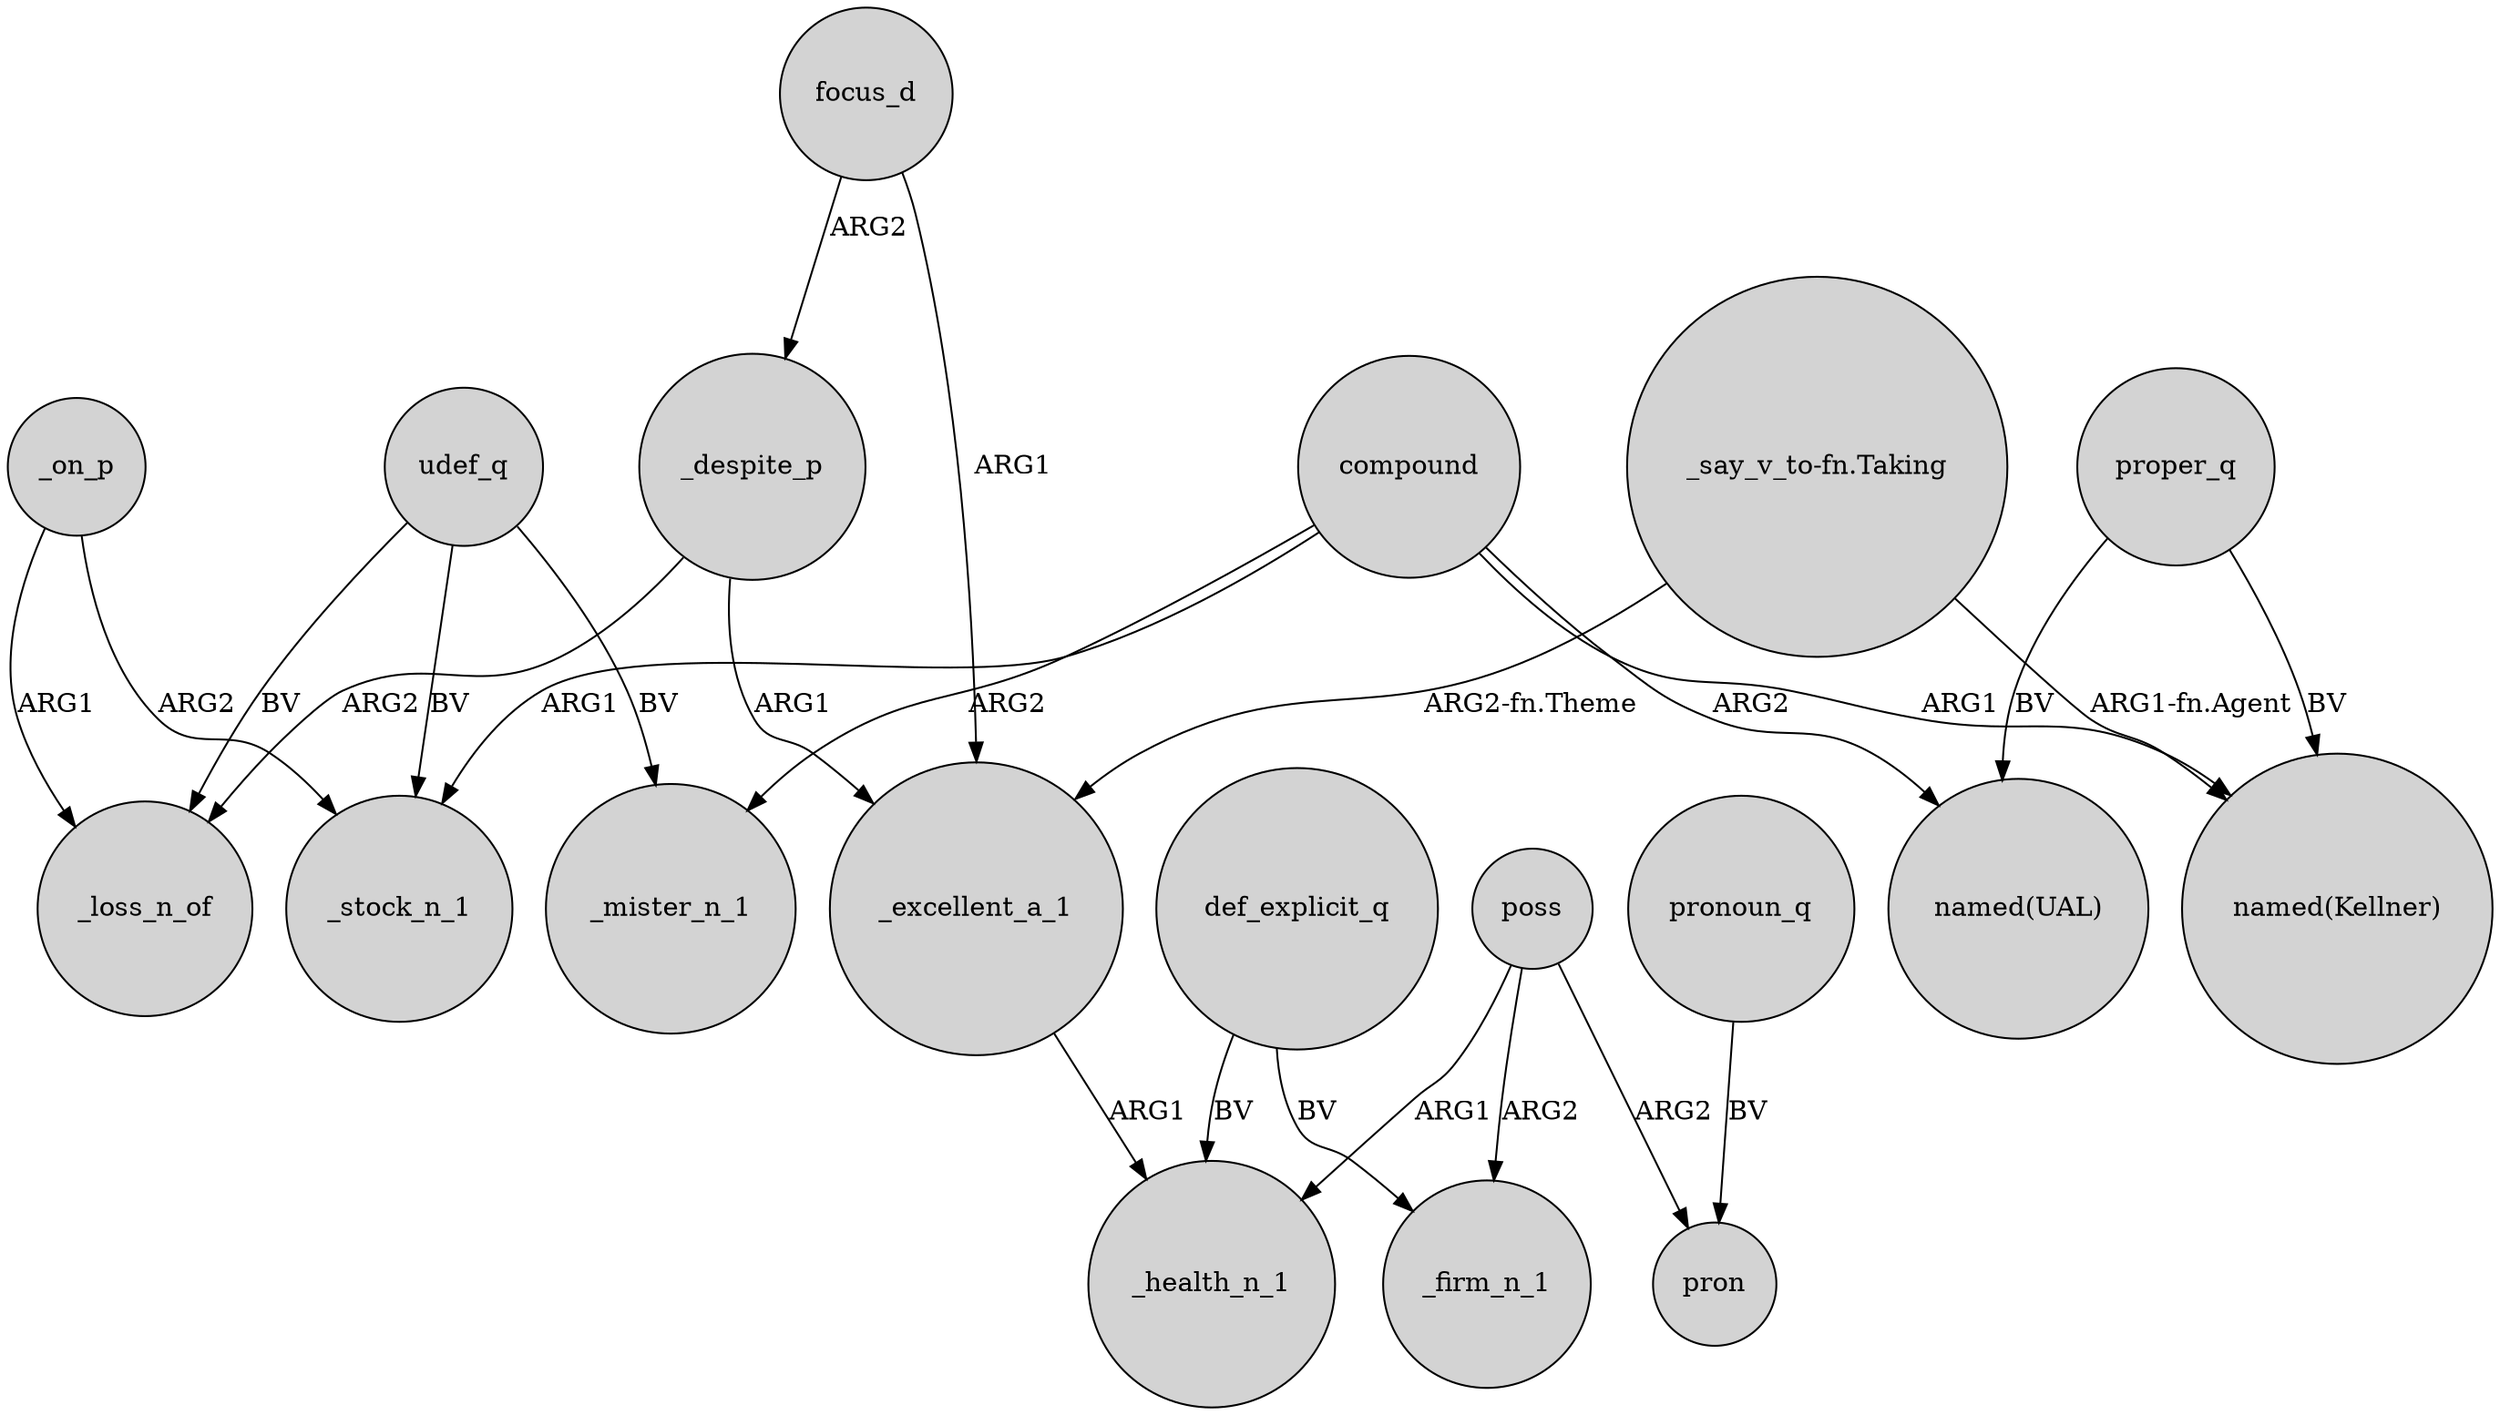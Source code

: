 digraph {
	node [shape=circle style=filled]
	compound -> _mister_n_1 [label=ARG2]
	_on_p -> _loss_n_of [label=ARG1]
	_excellent_a_1 -> _health_n_1 [label=ARG1]
	_despite_p -> _loss_n_of [label=ARG2]
	def_explicit_q -> _health_n_1 [label=BV]
	_on_p -> _stock_n_1 [label=ARG2]
	udef_q -> _mister_n_1 [label=BV]
	compound -> _stock_n_1 [label=ARG1]
	proper_q -> "named(UAL)" [label=BV]
	compound -> "named(Kellner)" [label=ARG1]
	pronoun_q -> pron [label=BV]
	focus_d -> _despite_p [label=ARG2]
	udef_q -> _stock_n_1 [label=BV]
	_despite_p -> _excellent_a_1 [label=ARG1]
	poss -> pron [label=ARG2]
	proper_q -> "named(Kellner)" [label=BV]
	udef_q -> _loss_n_of [label=BV]
	def_explicit_q -> _firm_n_1 [label=BV]
	poss -> _health_n_1 [label=ARG1]
	"_say_v_to-fn.Taking" -> _excellent_a_1 [label="ARG2-fn.Theme"]
	compound -> "named(UAL)" [label=ARG2]
	"_say_v_to-fn.Taking" -> "named(Kellner)" [label="ARG1-fn.Agent"]
	poss -> _firm_n_1 [label=ARG2]
	focus_d -> _excellent_a_1 [label=ARG1]
}
